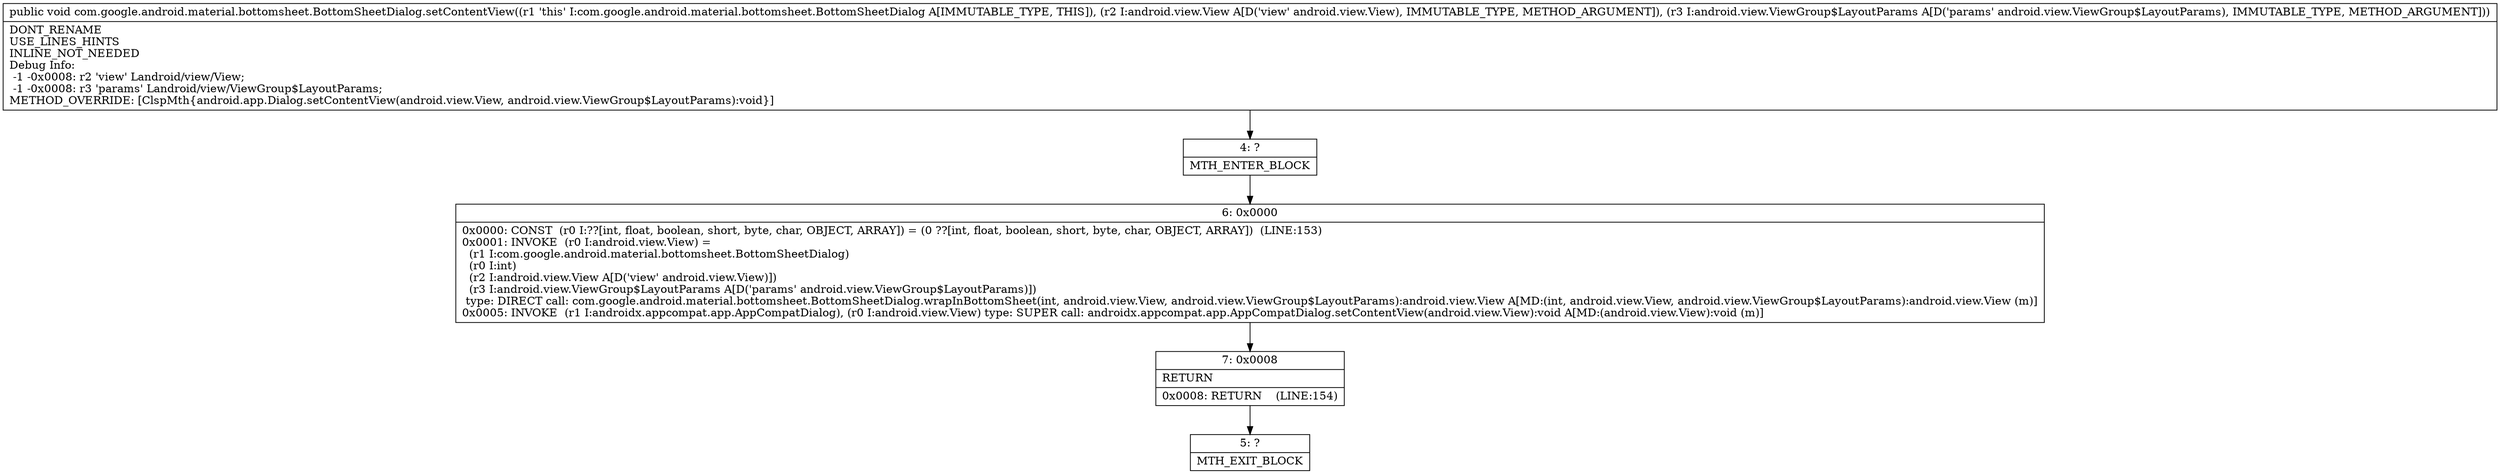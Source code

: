 digraph "CFG forcom.google.android.material.bottomsheet.BottomSheetDialog.setContentView(Landroid\/view\/View;Landroid\/view\/ViewGroup$LayoutParams;)V" {
Node_4 [shape=record,label="{4\:\ ?|MTH_ENTER_BLOCK\l}"];
Node_6 [shape=record,label="{6\:\ 0x0000|0x0000: CONST  (r0 I:??[int, float, boolean, short, byte, char, OBJECT, ARRAY]) = (0 ??[int, float, boolean, short, byte, char, OBJECT, ARRAY])  (LINE:153)\l0x0001: INVOKE  (r0 I:android.view.View) = \l  (r1 I:com.google.android.material.bottomsheet.BottomSheetDialog)\l  (r0 I:int)\l  (r2 I:android.view.View A[D('view' android.view.View)])\l  (r3 I:android.view.ViewGroup$LayoutParams A[D('params' android.view.ViewGroup$LayoutParams)])\l type: DIRECT call: com.google.android.material.bottomsheet.BottomSheetDialog.wrapInBottomSheet(int, android.view.View, android.view.ViewGroup$LayoutParams):android.view.View A[MD:(int, android.view.View, android.view.ViewGroup$LayoutParams):android.view.View (m)]\l0x0005: INVOKE  (r1 I:androidx.appcompat.app.AppCompatDialog), (r0 I:android.view.View) type: SUPER call: androidx.appcompat.app.AppCompatDialog.setContentView(android.view.View):void A[MD:(android.view.View):void (m)]\l}"];
Node_7 [shape=record,label="{7\:\ 0x0008|RETURN\l|0x0008: RETURN    (LINE:154)\l}"];
Node_5 [shape=record,label="{5\:\ ?|MTH_EXIT_BLOCK\l}"];
MethodNode[shape=record,label="{public void com.google.android.material.bottomsheet.BottomSheetDialog.setContentView((r1 'this' I:com.google.android.material.bottomsheet.BottomSheetDialog A[IMMUTABLE_TYPE, THIS]), (r2 I:android.view.View A[D('view' android.view.View), IMMUTABLE_TYPE, METHOD_ARGUMENT]), (r3 I:android.view.ViewGroup$LayoutParams A[D('params' android.view.ViewGroup$LayoutParams), IMMUTABLE_TYPE, METHOD_ARGUMENT]))  | DONT_RENAME\lUSE_LINES_HINTS\lINLINE_NOT_NEEDED\lDebug Info:\l  \-1 \-0x0008: r2 'view' Landroid\/view\/View;\l  \-1 \-0x0008: r3 'params' Landroid\/view\/ViewGroup$LayoutParams;\lMETHOD_OVERRIDE: [ClspMth\{android.app.Dialog.setContentView(android.view.View, android.view.ViewGroup$LayoutParams):void\}]\l}"];
MethodNode -> Node_4;Node_4 -> Node_6;
Node_6 -> Node_7;
Node_7 -> Node_5;
}


